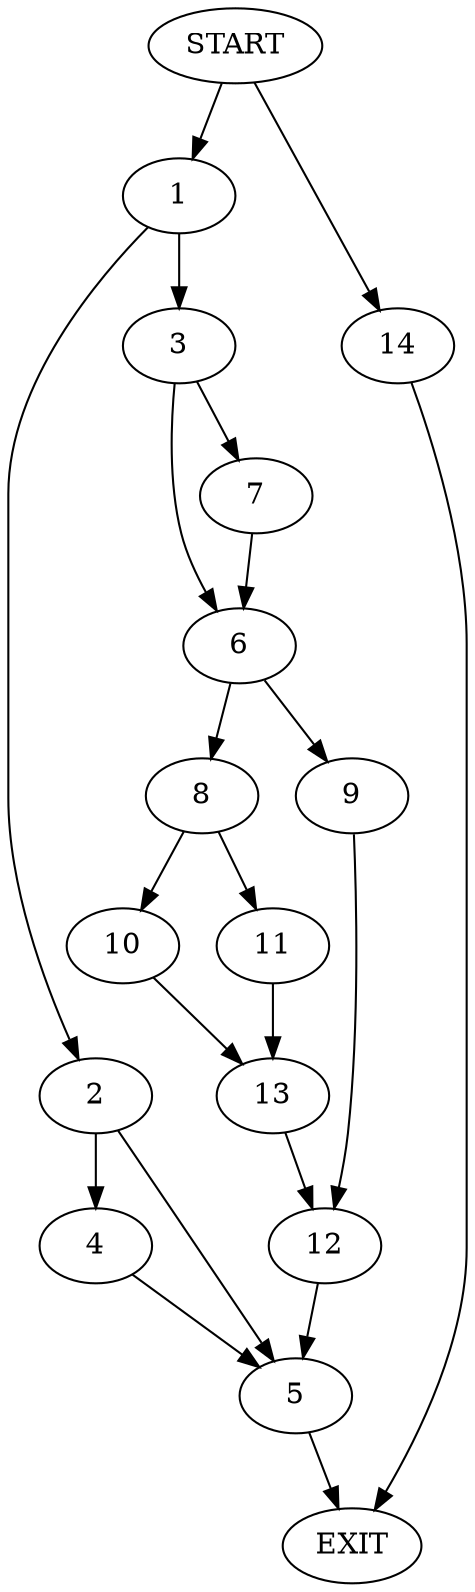 digraph {
0 [label="START"]
15 [label="EXIT"]
0 -> 1
1 -> 2
1 -> 3
2 -> 4
2 -> 5
3 -> 6
3 -> 7
7 -> 6
6 -> 8
6 -> 9
8 -> 10
8 -> 11
9 -> 12
11 -> 13
10 -> 13
13 -> 12
12 -> 5
5 -> 15
0 -> 14
14 -> 15
4 -> 5
}
